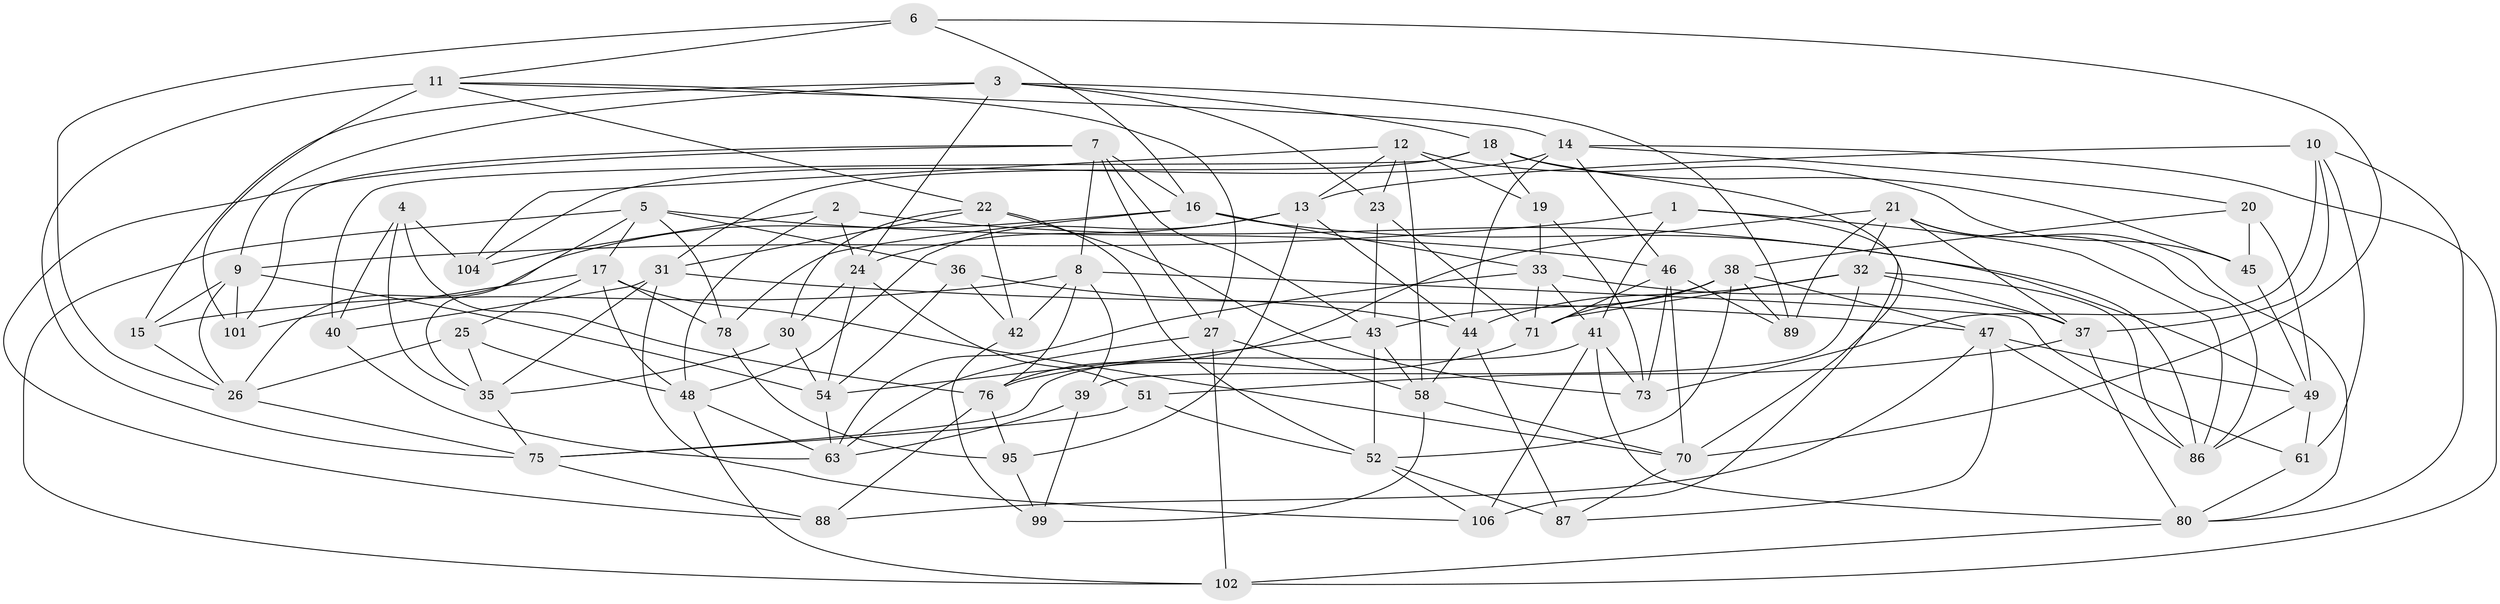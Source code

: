 // original degree distribution, {4: 1.0}
// Generated by graph-tools (version 1.1) at 2025/42/03/06/25 10:42:20]
// undirected, 69 vertices, 179 edges
graph export_dot {
graph [start="1"]
  node [color=gray90,style=filled];
  1;
  2;
  3 [super="+72"];
  4;
  5 [super="+50"];
  6;
  7 [super="+81"];
  8 [super="+82"];
  9 [super="+28"];
  10 [super="+29"];
  11 [super="+109"];
  12 [super="+83"];
  13 [super="+79"];
  14 [super="+90"];
  15;
  16 [super="+107"];
  17 [super="+98"];
  18 [super="+114"];
  19;
  20 [super="+105"];
  21 [super="+34"];
  22 [super="+66"];
  23;
  24 [super="+65"];
  25;
  26 [super="+69"];
  27 [super="+74"];
  30;
  31 [super="+59"];
  32 [super="+62"];
  33 [super="+110"];
  35 [super="+60"];
  36;
  37 [super="+56"];
  38 [super="+77"];
  39;
  40;
  41 [super="+93"];
  42;
  43 [super="+53"];
  44 [super="+64"];
  45 [super="+113"];
  46 [super="+94"];
  47 [super="+91"];
  48 [super="+96"];
  49 [super="+57"];
  51;
  52 [super="+55"];
  54 [super="+111"];
  58 [super="+68"];
  61;
  63 [super="+67"];
  70 [super="+85"];
  71 [super="+92"];
  73 [super="+84"];
  75 [super="+97"];
  76 [super="+103"];
  78;
  80 [super="+108"];
  86 [super="+100"];
  87;
  88;
  89;
  95;
  99;
  101;
  102 [super="+112"];
  104;
  106;
  1 -- 86;
  1 -- 106;
  1 -- 41;
  1 -- 9;
  2 -- 104;
  2 -- 24;
  2 -- 49;
  2 -- 48;
  3 -- 89;
  3 -- 23;
  3 -- 24;
  3 -- 18;
  3 -- 15;
  3 -- 9;
  4 -- 40;
  4 -- 35;
  4 -- 104;
  4 -- 76;
  5 -- 36;
  5 -- 17;
  5 -- 78;
  5 -- 35;
  5 -- 46;
  5 -- 102;
  6 -- 70;
  6 -- 26;
  6 -- 11;
  6 -- 16;
  7 -- 101;
  7 -- 88;
  7 -- 43;
  7 -- 8;
  7 -- 16;
  7 -- 27;
  8 -- 76;
  8 -- 15;
  8 -- 61;
  8 -- 42;
  8 -- 39;
  9 -- 101;
  9 -- 26;
  9 -- 54;
  9 -- 15;
  10 -- 61;
  10 -- 37;
  10 -- 80;
  10 -- 73 [weight=2];
  10 -- 13;
  11 -- 101;
  11 -- 22;
  11 -- 75;
  11 -- 14;
  11 -- 27;
  12 -- 104;
  12 -- 13;
  12 -- 23;
  12 -- 19;
  12 -- 58;
  12 -- 45;
  13 -- 95;
  13 -- 44;
  13 -- 24;
  13 -- 48;
  14 -- 44;
  14 -- 46;
  14 -- 20;
  14 -- 104;
  14 -- 102;
  15 -- 26;
  16 -- 26;
  16 -- 86;
  16 -- 33;
  16 -- 78;
  17 -- 101;
  17 -- 25;
  17 -- 78;
  17 -- 70;
  17 -- 48;
  18 -- 40;
  18 -- 70;
  18 -- 19;
  18 -- 31;
  18 -- 45;
  19 -- 33;
  19 -- 73;
  20 -- 45 [weight=3];
  20 -- 38;
  20 -- 49;
  21 -- 76;
  21 -- 86;
  21 -- 32;
  21 -- 89;
  21 -- 80;
  21 -- 37;
  22 -- 42;
  22 -- 52;
  22 -- 73;
  22 -- 30;
  22 -- 31;
  23 -- 43;
  23 -- 71;
  24 -- 54;
  24 -- 51;
  24 -- 30;
  25 -- 26;
  25 -- 48;
  25 -- 35;
  26 -- 75;
  27 -- 102 [weight=2];
  27 -- 63;
  27 -- 58;
  30 -- 54;
  30 -- 35;
  31 -- 40;
  31 -- 106;
  31 -- 35;
  31 -- 47;
  32 -- 86;
  32 -- 44;
  32 -- 37;
  32 -- 71;
  32 -- 39;
  33 -- 41;
  33 -- 63;
  33 -- 37;
  33 -- 71;
  35 -- 75;
  36 -- 42;
  36 -- 44;
  36 -- 54;
  37 -- 80;
  37 -- 51;
  38 -- 71;
  38 -- 52;
  38 -- 89;
  38 -- 43;
  38 -- 47;
  39 -- 99;
  39 -- 63;
  40 -- 63;
  41 -- 73;
  41 -- 80;
  41 -- 106;
  41 -- 75;
  42 -- 99;
  43 -- 54;
  43 -- 58;
  43 -- 52;
  44 -- 87;
  44 -- 58;
  45 -- 49;
  46 -- 89;
  46 -- 71;
  46 -- 70;
  46 -- 73;
  47 -- 49;
  47 -- 86;
  47 -- 88;
  47 -- 87;
  48 -- 102;
  48 -- 63;
  49 -- 61;
  49 -- 86;
  51 -- 52;
  51 -- 75;
  52 -- 106;
  52 -- 87;
  54 -- 63;
  58 -- 70;
  58 -- 99;
  61 -- 80;
  70 -- 87;
  71 -- 76;
  75 -- 88;
  76 -- 95;
  76 -- 88;
  78 -- 95;
  80 -- 102;
  95 -- 99;
}
